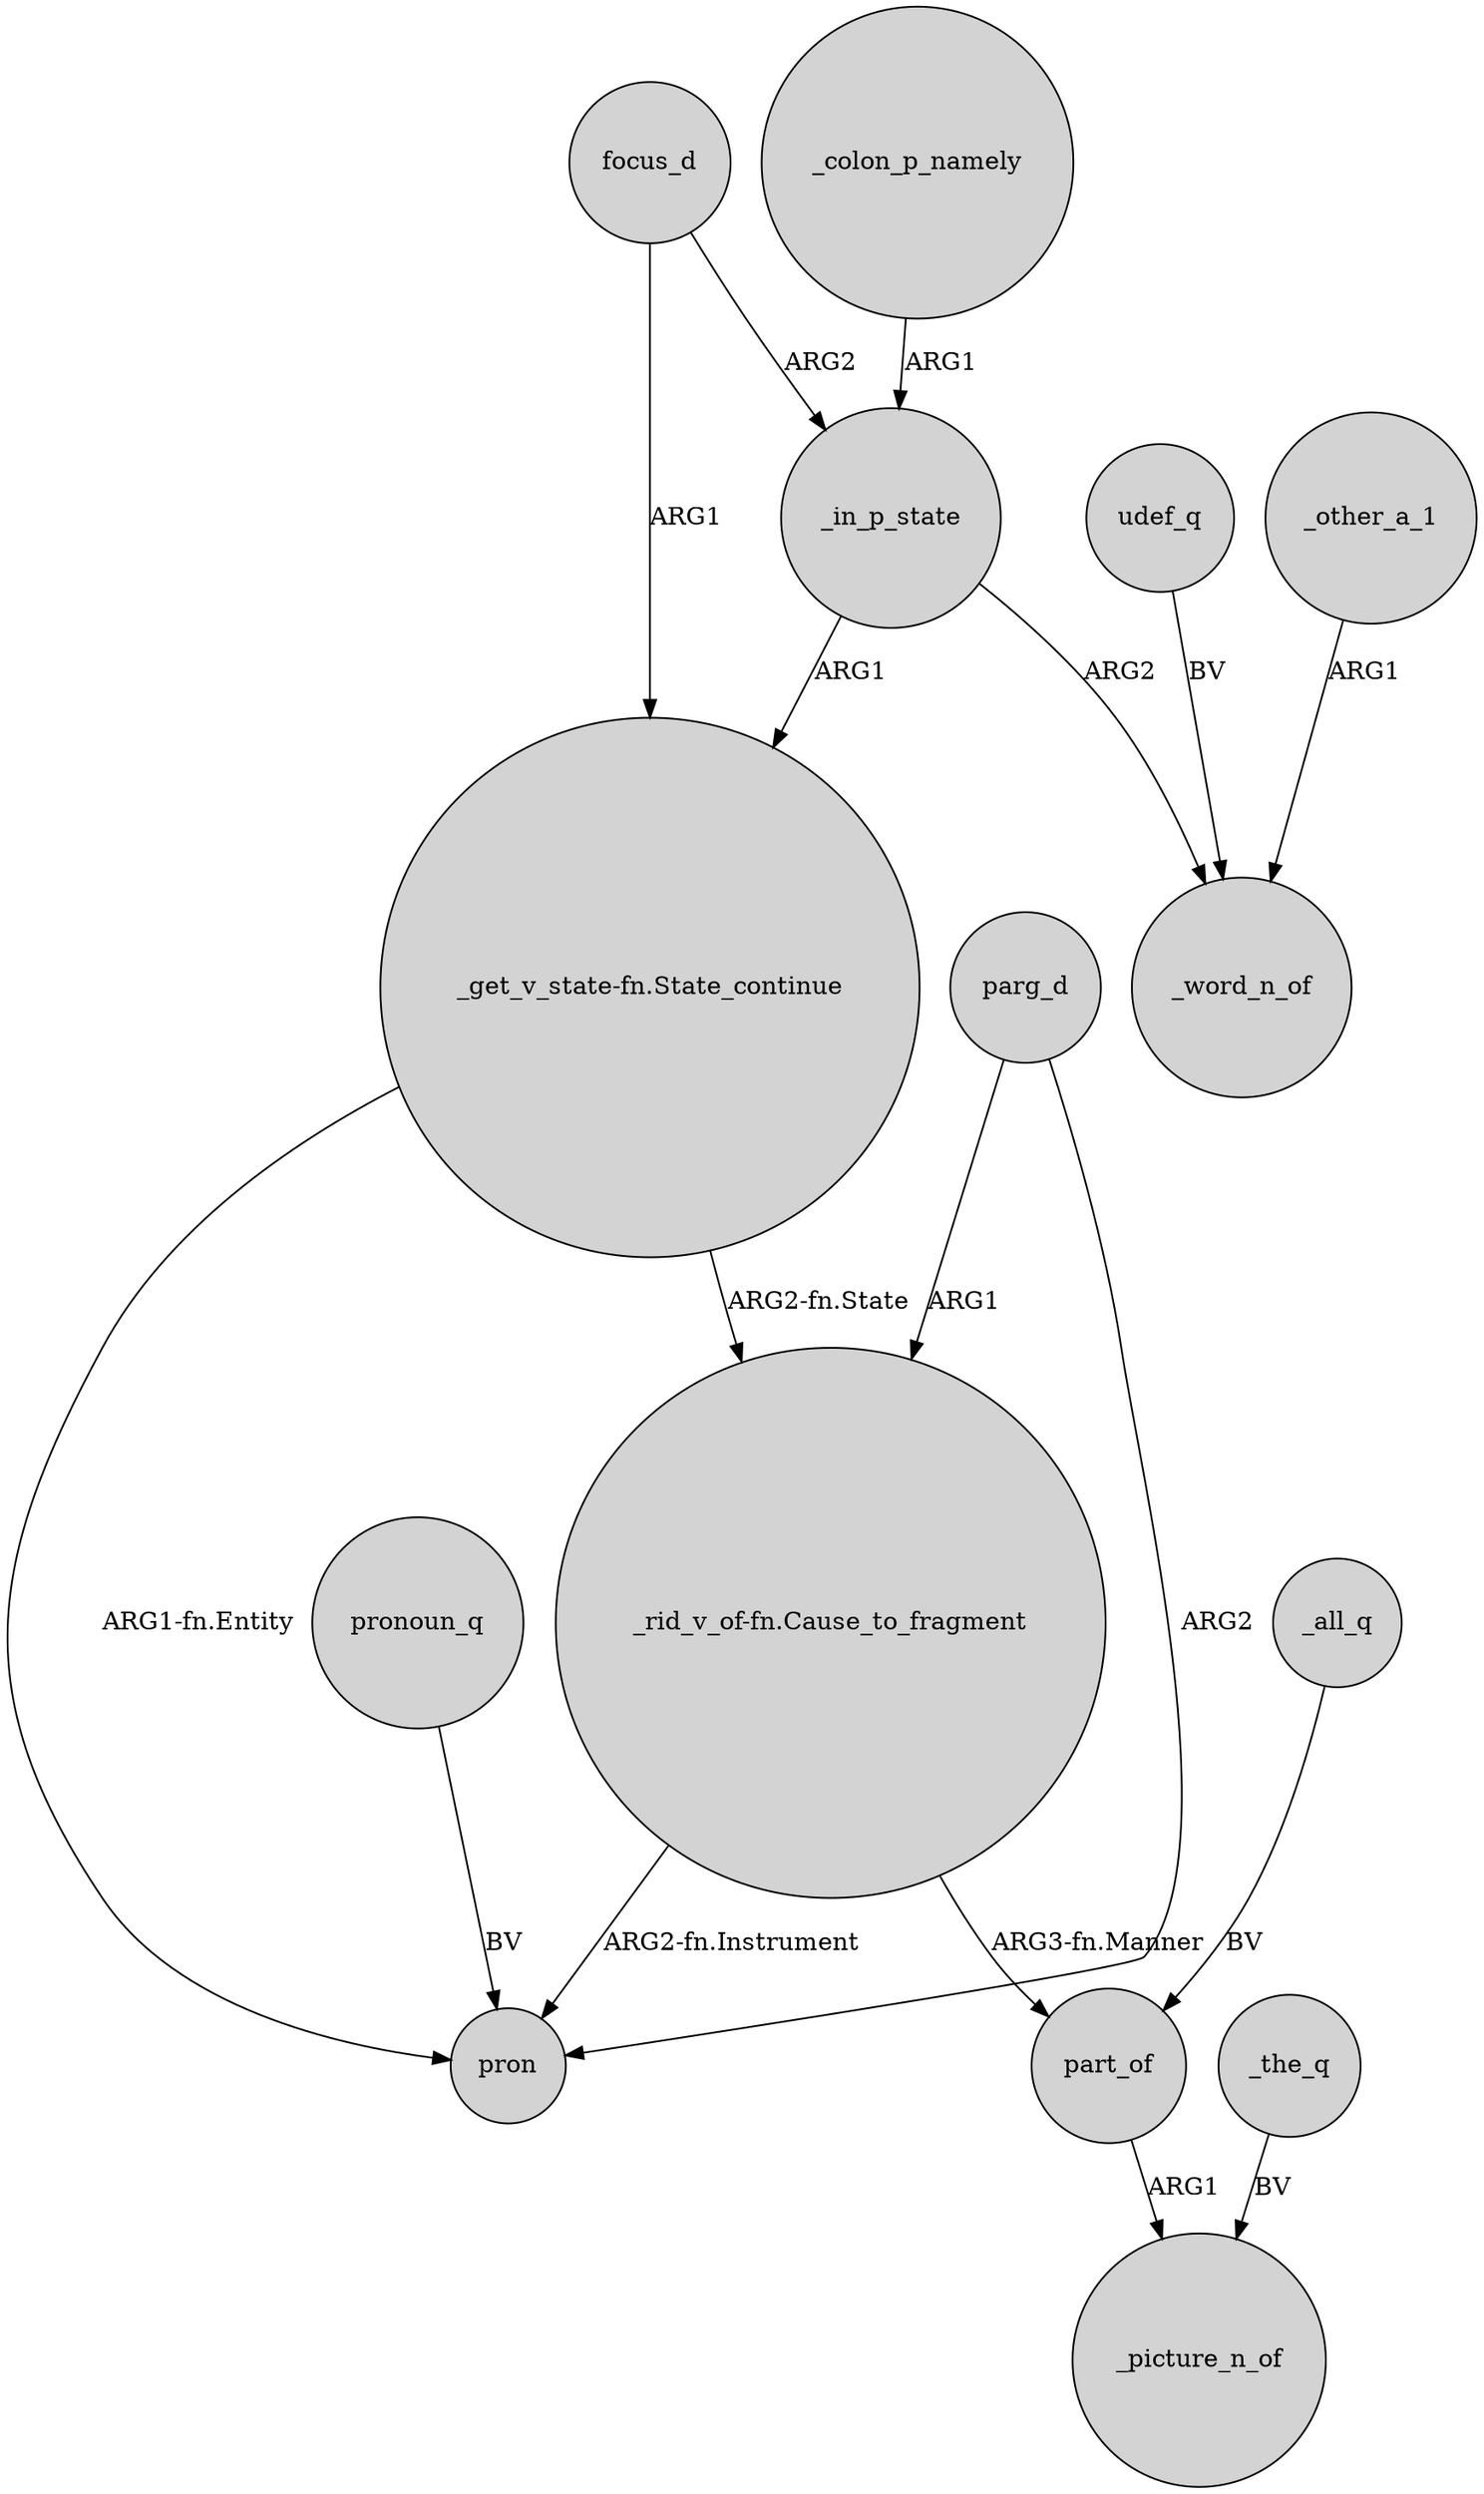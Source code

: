 digraph {
	node [shape=circle style=filled]
	focus_d -> "_get_v_state-fn.State_continue" [label=ARG1]
	udef_q -> _word_n_of [label=BV]
	_in_p_state -> _word_n_of [label=ARG2]
	"_rid_v_of-fn.Cause_to_fragment" -> pron [label="ARG2-fn.Instrument"]
	_other_a_1 -> _word_n_of [label=ARG1]
	parg_d -> "_rid_v_of-fn.Cause_to_fragment" [label=ARG1]
	_all_q -> part_of [label=BV]
	"_get_v_state-fn.State_continue" -> "_rid_v_of-fn.Cause_to_fragment" [label="ARG2-fn.State"]
	_colon_p_namely -> _in_p_state [label=ARG1]
	part_of -> _picture_n_of [label=ARG1]
	_in_p_state -> "_get_v_state-fn.State_continue" [label=ARG1]
	focus_d -> _in_p_state [label=ARG2]
	_the_q -> _picture_n_of [label=BV]
	"_rid_v_of-fn.Cause_to_fragment" -> part_of [label="ARG3-fn.Manner"]
	pronoun_q -> pron [label=BV]
	"_get_v_state-fn.State_continue" -> pron [label="ARG1-fn.Entity"]
	parg_d -> pron [label=ARG2]
}
